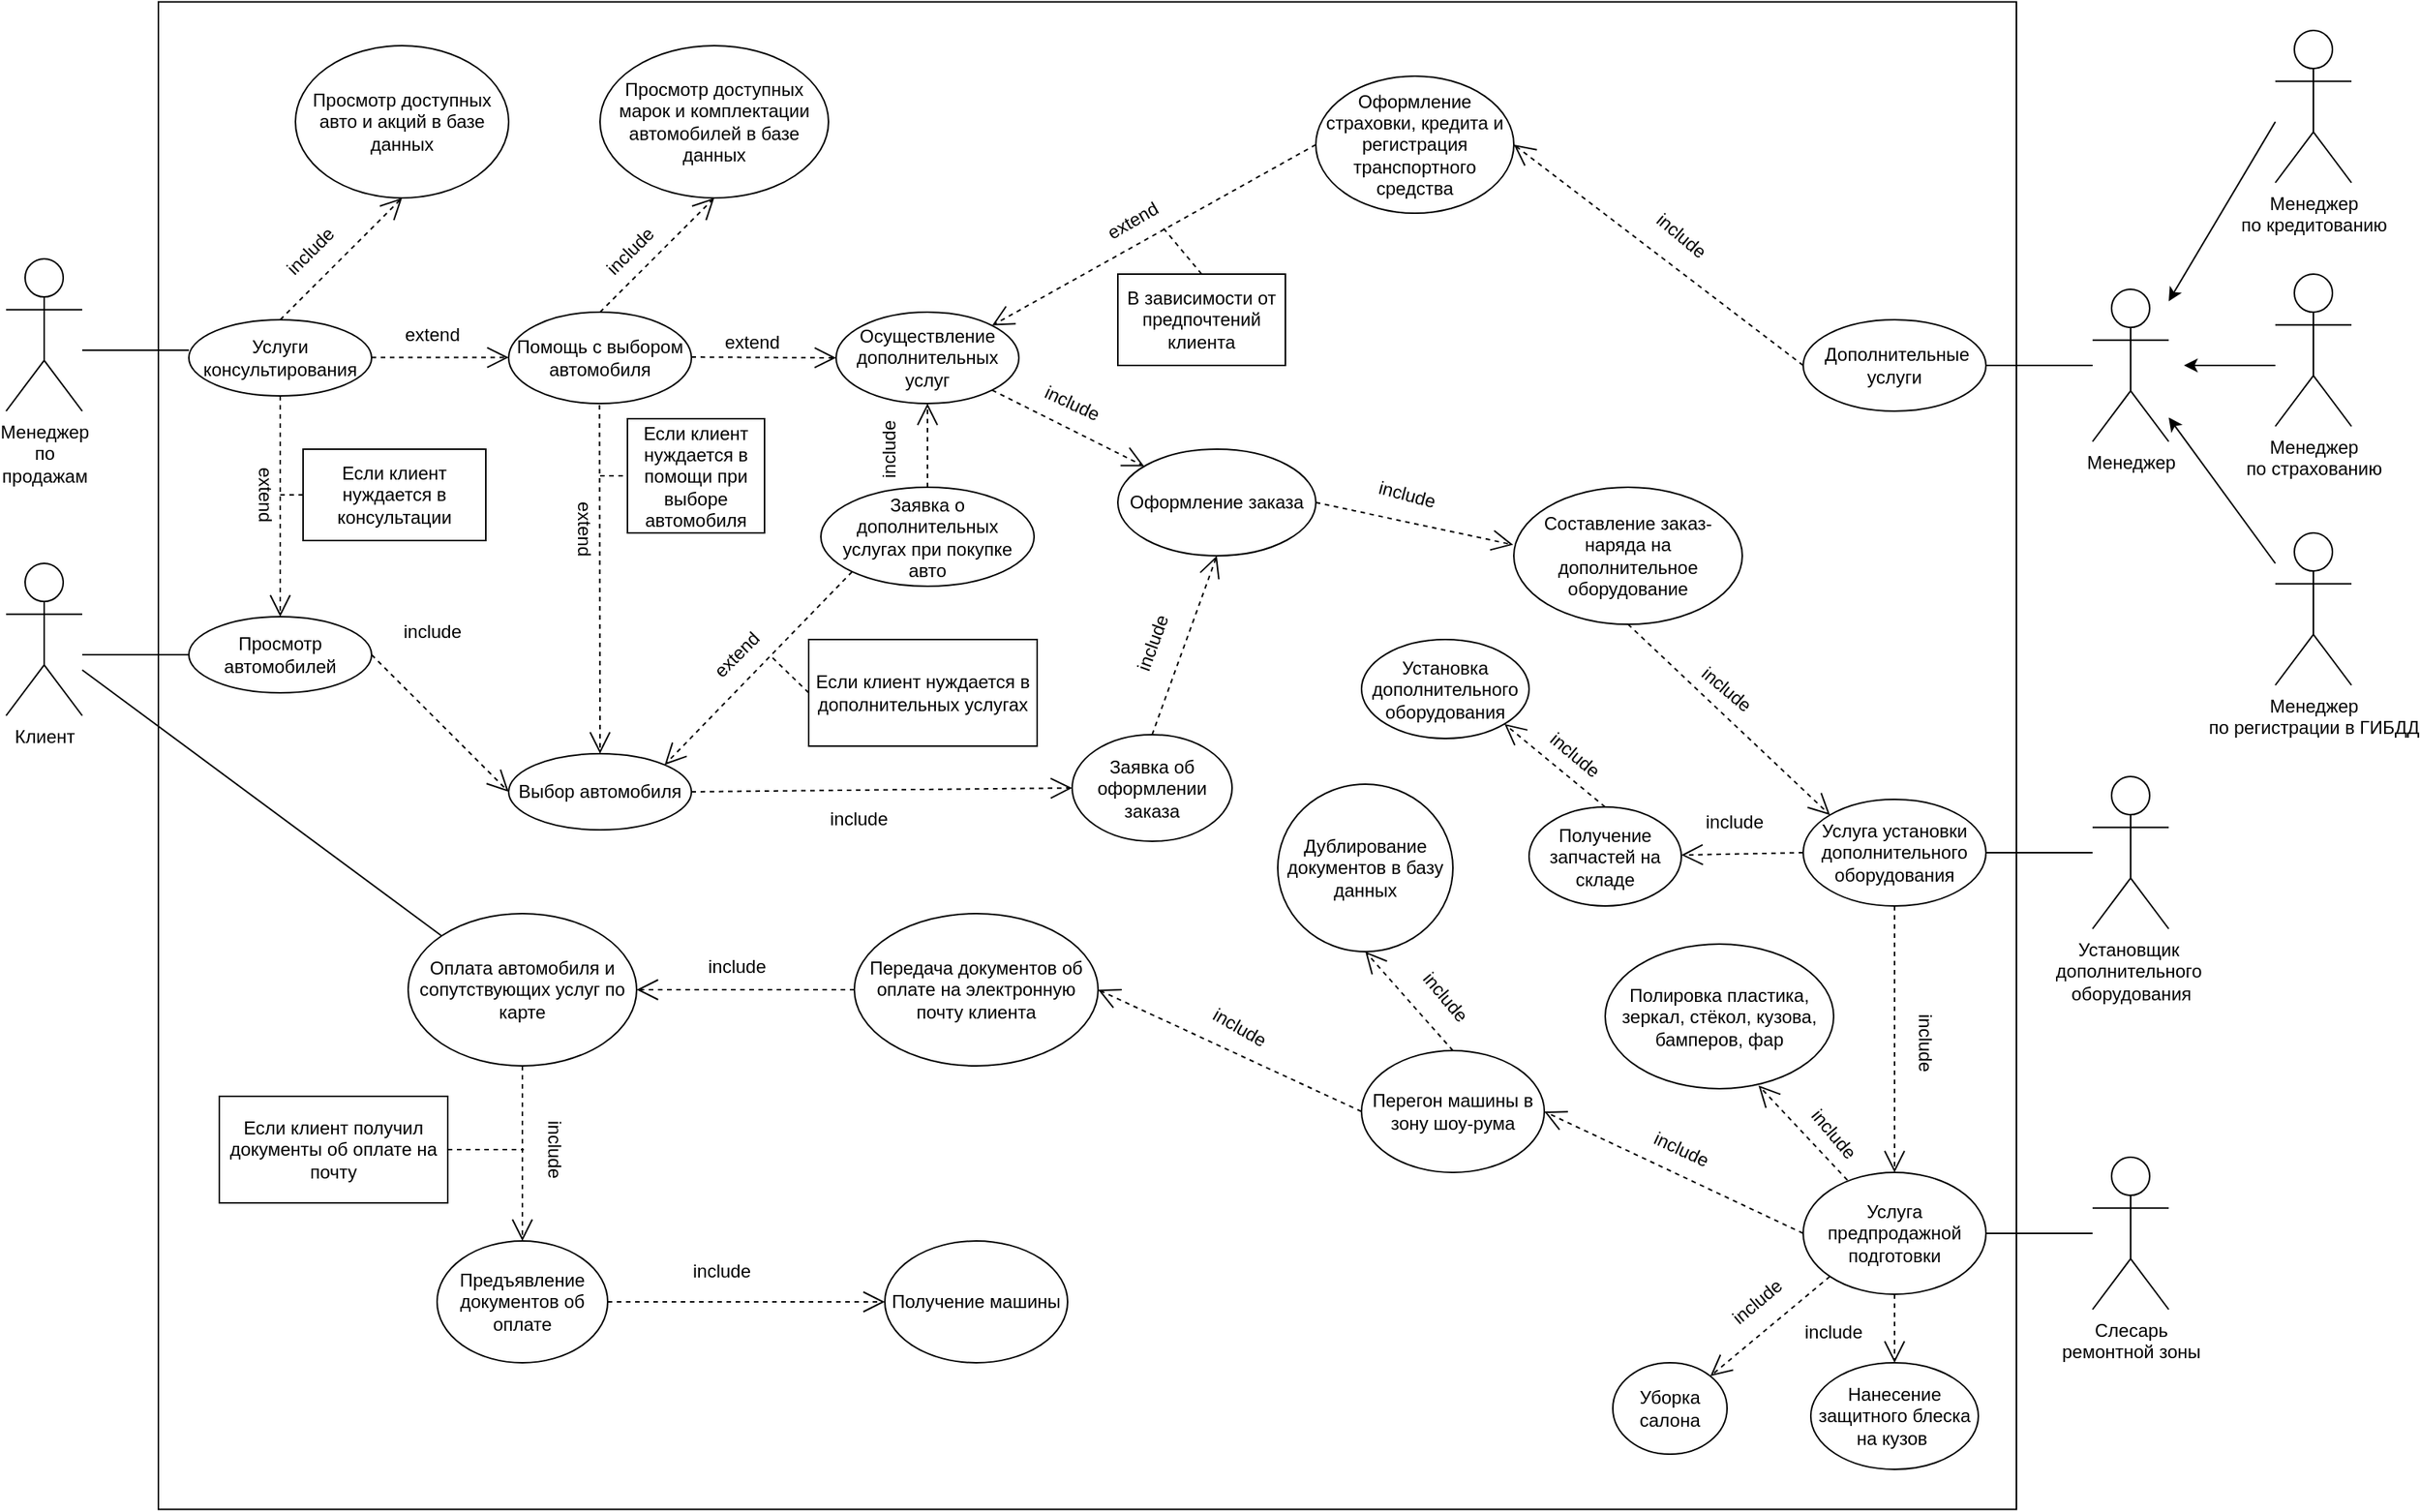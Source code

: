 <mxfile version="20.2.3" type="device"><diagram id="vG0HOM6vm8aKRtYlBsR3" name="Страница 1"><mxGraphModel dx="1955" dy="1008" grid="1" gridSize="10" guides="1" tooltips="1" connect="1" arrows="1" fold="1" page="1" pageScale="1" pageWidth="827" pageHeight="1169" math="0" shadow="0"><root><mxCell id="0"/><mxCell id="1" parent="0"/><mxCell id="8aWxuHT-0z4HATcARvJ1-2" value="" style="rounded=0;whiteSpace=wrap;html=1;" parent="1" vertex="1"><mxGeometry x="250" y="41.25" width="1220" height="990" as="geometry"/></mxCell><mxCell id="8aWxuHT-0z4HATcARvJ1-3" value="Менеджер&lt;br&gt;&lt;font&gt;по&lt;br&gt;&lt;/font&gt;&lt;font&gt;продажам&lt;/font&gt;" style="shape=umlActor;verticalLabelPosition=bottom;verticalAlign=top;html=1;outlineConnect=0;" parent="1" vertex="1"><mxGeometry x="150" y="210" width="50" height="100" as="geometry"/></mxCell><mxCell id="8aWxuHT-0z4HATcARvJ1-5" value="Клиент&lt;br&gt;" style="shape=umlActor;verticalLabelPosition=bottom;verticalAlign=top;html=1;outlineConnect=0;" parent="1" vertex="1"><mxGeometry x="150" y="410" width="50" height="100" as="geometry"/></mxCell><mxCell id="8aWxuHT-0z4HATcARvJ1-8" value="Слесарь&lt;br&gt;&lt;font&gt;ремонтной зоны&lt;/font&gt;" style="shape=umlActor;verticalLabelPosition=bottom;verticalAlign=top;html=1;outlineConnect=0;" parent="1" vertex="1"><mxGeometry x="1520" y="800" width="50" height="100" as="geometry"/></mxCell><mxCell id="8aWxuHT-0z4HATcARvJ1-10" value="Менеджер" style="shape=umlActor;verticalLabelPosition=bottom;verticalAlign=top;html=1;outlineConnect=0;" parent="1" vertex="1"><mxGeometry x="1520" y="230" width="50" height="100" as="geometry"/></mxCell><mxCell id="8aWxuHT-0z4HATcARvJ1-12" value="Менеджер&lt;br&gt;&lt;font&gt;по кредитованию&lt;/font&gt;" style="shape=umlActor;verticalLabelPosition=bottom;verticalAlign=top;html=1;outlineConnect=0;" parent="1" vertex="1"><mxGeometry x="1640" y="60" width="50" height="100" as="geometry"/></mxCell><mxCell id="8aWxuHT-0z4HATcARvJ1-14" value="Установщик&amp;nbsp;&lt;br&gt;&lt;font&gt;дополнительного&amp;nbsp;&lt;br&gt;&lt;/font&gt;&lt;font&gt;оборудования&lt;/font&gt;" style="shape=umlActor;verticalLabelPosition=bottom;verticalAlign=top;html=1;outlineConnect=0;" parent="1" vertex="1"><mxGeometry x="1520" y="550" width="50" height="100" as="geometry"/></mxCell><mxCell id="8aWxuHT-0z4HATcARvJ1-17" value="Менеджер&lt;br&gt;&lt;font&gt;по страхованию&lt;/font&gt;" style="shape=umlActor;verticalLabelPosition=bottom;verticalAlign=top;html=1;outlineConnect=0;" parent="1" vertex="1"><mxGeometry x="1640" y="220" width="50" height="100" as="geometry"/></mxCell><mxCell id="8aWxuHT-0z4HATcARvJ1-18" value="Менеджер&lt;br&gt;&lt;font&gt;по регистрации в ГИБДД&lt;/font&gt;" style="shape=umlActor;verticalLabelPosition=bottom;verticalAlign=top;html=1;outlineConnect=0;" parent="1" vertex="1"><mxGeometry x="1640" y="390" width="50" height="100" as="geometry"/></mxCell><mxCell id="8aWxuHT-0z4HATcARvJ1-19" value="" style="endArrow=classic;html=1;rounded=0;" parent="1" target="8aWxuHT-0z4HATcARvJ1-10" edge="1"><mxGeometry width="50" height="50" relative="1" as="geometry"><mxPoint x="1640" y="120" as="sourcePoint"/><mxPoint x="1690" y="70" as="targetPoint"/></mxGeometry></mxCell><mxCell id="8aWxuHT-0z4HATcARvJ1-20" value="" style="endArrow=classic;html=1;rounded=0;" parent="1" edge="1"><mxGeometry width="50" height="50" relative="1" as="geometry"><mxPoint x="1640" y="280" as="sourcePoint"/><mxPoint x="1580" y="280" as="targetPoint"/></mxGeometry></mxCell><mxCell id="8aWxuHT-0z4HATcARvJ1-21" value="" style="endArrow=classic;html=1;rounded=0;" parent="1" target="8aWxuHT-0z4HATcARvJ1-10" edge="1"><mxGeometry width="50" height="50" relative="1" as="geometry"><mxPoint x="1640.0" y="410" as="sourcePoint"/><mxPoint x="1570.0" y="535.263" as="targetPoint"/></mxGeometry></mxCell><mxCell id="8aWxuHT-0z4HATcARvJ1-26" value="" style="endArrow=none;html=1;rounded=0;" parent="1" edge="1"><mxGeometry width="50" height="50" relative="1" as="geometry"><mxPoint x="200" y="470" as="sourcePoint"/><mxPoint x="270" y="470" as="targetPoint"/></mxGeometry></mxCell><mxCell id="8aWxuHT-0z4HATcARvJ1-27" value="Просмотр автомобилей" style="ellipse;whiteSpace=wrap;html=1;" parent="1" vertex="1"><mxGeometry x="270" y="445" width="120" height="50" as="geometry"/></mxCell><mxCell id="8aWxuHT-0z4HATcARvJ1-28" value="" style="endArrow=none;html=1;rounded=0;" parent="1" edge="1"><mxGeometry width="50" height="50" relative="1" as="geometry"><mxPoint x="200" y="270" as="sourcePoint"/><mxPoint x="270" y="270" as="targetPoint"/></mxGeometry></mxCell><mxCell id="8aWxuHT-0z4HATcARvJ1-29" value="Услуги консультирования" style="ellipse;whiteSpace=wrap;html=1;" parent="1" vertex="1"><mxGeometry x="270" y="250" width="120" height="50" as="geometry"/></mxCell><mxCell id="8aWxuHT-0z4HATcARvJ1-34" value="" style="endArrow=open;endFill=1;endSize=12;html=1;rounded=0;dashed=1;entryX=0.5;entryY=0;entryDx=0;entryDy=0;" parent="1" target="8aWxuHT-0z4HATcARvJ1-27" edge="1"><mxGeometry width="160" relative="1" as="geometry"><mxPoint x="330" y="300" as="sourcePoint"/><mxPoint x="490" y="290" as="targetPoint"/></mxGeometry></mxCell><mxCell id="8aWxuHT-0z4HATcARvJ1-37" value="extend" style="text;html=1;strokeColor=none;fillColor=none;align=center;verticalAlign=middle;whiteSpace=wrap;rounded=0;rotation=90;" parent="1" vertex="1"><mxGeometry x="290" y="350" width="60" height="30" as="geometry"/></mxCell><mxCell id="8aWxuHT-0z4HATcARvJ1-40" value="Просмотр доступных авто и акций в базе данных" style="ellipse;whiteSpace=wrap;html=1;" parent="1" vertex="1"><mxGeometry x="340" y="70" width="140" height="100" as="geometry"/></mxCell><mxCell id="8aWxuHT-0z4HATcARvJ1-42" value="" style="endArrow=none;dashed=1;html=1;rounded=0;entryX=0;entryY=0.5;entryDx=0;entryDy=0;" parent="1" target="8aWxuHT-0z4HATcARvJ1-43" edge="1"><mxGeometry width="50" height="50" relative="1" as="geometry"><mxPoint x="330" y="365" as="sourcePoint"/><mxPoint x="380" y="320" as="targetPoint"/></mxGeometry></mxCell><mxCell id="8aWxuHT-0z4HATcARvJ1-43" value="Если клиент нуждается в консультации" style="rounded=0;whiteSpace=wrap;html=1;" parent="1" vertex="1"><mxGeometry x="345" y="335" width="120" height="60" as="geometry"/></mxCell><mxCell id="8aWxuHT-0z4HATcARvJ1-44" value="" style="endArrow=open;endFill=1;endSize=12;html=1;rounded=0;dashed=1;entryX=0.5;entryY=1;entryDx=0;entryDy=0;exitX=0.5;exitY=0;exitDx=0;exitDy=0;" parent="1" source="8aWxuHT-0z4HATcARvJ1-29" target="8aWxuHT-0z4HATcARvJ1-40" edge="1"><mxGeometry width="160" relative="1" as="geometry"><mxPoint x="479.63" y="180.0" as="sourcePoint"/><mxPoint x="479.63" y="325" as="targetPoint"/></mxGeometry></mxCell><mxCell id="IDijE4isK97_U7Gmwz5U-1" value="include" style="text;html=1;strokeColor=none;fillColor=none;align=center;verticalAlign=middle;whiteSpace=wrap;rounded=0;rotation=-45;" parent="1" vertex="1"><mxGeometry x="320" y="190" width="60" height="30" as="geometry"/></mxCell><mxCell id="IDijE4isK97_U7Gmwz5U-2" value="Выбор автомобиля" style="ellipse;whiteSpace=wrap;html=1;" parent="1" vertex="1"><mxGeometry x="480" y="535" width="120" height="50" as="geometry"/></mxCell><mxCell id="IDijE4isK97_U7Gmwz5U-4" value="" style="endArrow=open;endFill=1;endSize=12;html=1;rounded=0;dashed=1;exitX=0.5;exitY=1;exitDx=0;exitDy=0;entryX=0;entryY=0.5;entryDx=0;entryDy=0;" parent="1" target="IDijE4isK97_U7Gmwz5U-2" edge="1"><mxGeometry width="160" relative="1" as="geometry"><mxPoint x="390" y="470" as="sourcePoint"/><mxPoint x="315" y="550" as="targetPoint"/></mxGeometry></mxCell><mxCell id="IDijE4isK97_U7Gmwz5U-5" value="include" style="text;html=1;strokeColor=none;fillColor=none;align=center;verticalAlign=middle;whiteSpace=wrap;rounded=0;rotation=0;" parent="1" vertex="1"><mxGeometry x="400" y="440" width="60" height="30" as="geometry"/></mxCell><mxCell id="IDijE4isK97_U7Gmwz5U-6" value="" style="endArrow=open;endFill=1;endSize=12;html=1;rounded=0;dashed=1;exitX=0.5;exitY=1;exitDx=0;exitDy=0;entryX=0;entryY=0.5;entryDx=0;entryDy=0;" parent="1" edge="1"><mxGeometry width="160" relative="1" as="geometry"><mxPoint x="390" y="274.79" as="sourcePoint"/><mxPoint x="480" y="274.79" as="targetPoint"/></mxGeometry></mxCell><mxCell id="IDijE4isK97_U7Gmwz5U-7" value="extend" style="text;html=1;strokeColor=none;fillColor=none;align=center;verticalAlign=middle;whiteSpace=wrap;rounded=0;rotation=0;" parent="1" vertex="1"><mxGeometry x="400" y="245" width="60" height="30" as="geometry"/></mxCell><mxCell id="IDijE4isK97_U7Gmwz5U-8" value="" style="endArrow=open;endFill=1;endSize=12;html=1;rounded=0;dashed=1;entryX=0.5;entryY=0;entryDx=0;entryDy=0;" parent="1" target="IDijE4isK97_U7Gmwz5U-2" edge="1"><mxGeometry width="160" relative="1" as="geometry"><mxPoint x="539.64" y="300" as="sourcePoint"/><mxPoint x="539.64" y="445" as="targetPoint"/></mxGeometry></mxCell><mxCell id="IDijE4isK97_U7Gmwz5U-9" value="Помощь с выбором автомобиля" style="ellipse;whiteSpace=wrap;html=1;" parent="1" vertex="1"><mxGeometry x="480" y="245" width="120" height="60" as="geometry"/></mxCell><mxCell id="IDijE4isK97_U7Gmwz5U-10" value="extend" style="text;html=1;strokeColor=none;fillColor=none;align=center;verticalAlign=middle;whiteSpace=wrap;rounded=0;rotation=90;" parent="1" vertex="1"><mxGeometry x="500" y="372.5" width="60" height="30" as="geometry"/></mxCell><mxCell id="IDijE4isK97_U7Gmwz5U-11" value="" style="endArrow=none;dashed=1;html=1;rounded=0;entryX=0;entryY=0.5;entryDx=0;entryDy=0;" parent="1" target="IDijE4isK97_U7Gmwz5U-13" edge="1"><mxGeometry width="50" height="50" relative="1" as="geometry"><mxPoint x="540" y="352.5" as="sourcePoint"/><mxPoint x="560" y="282.5" as="targetPoint"/></mxGeometry></mxCell><mxCell id="IDijE4isK97_U7Gmwz5U-13" value="Если клиент нуждается в помощи при выборе автомобиля" style="rounded=0;whiteSpace=wrap;html=1;" parent="1" vertex="1"><mxGeometry x="558" y="315" width="90" height="75" as="geometry"/></mxCell><mxCell id="IDijE4isK97_U7Gmwz5U-16" value="Просмотр доступных марок и комплектации автомобилей в базе данных" style="ellipse;whiteSpace=wrap;html=1;" parent="1" vertex="1"><mxGeometry x="540" y="70" width="150" height="100" as="geometry"/></mxCell><mxCell id="IDijE4isK97_U7Gmwz5U-17" value="" style="endArrow=open;endFill=1;endSize=12;html=1;rounded=0;dashed=1;entryX=0.5;entryY=1;entryDx=0;entryDy=0;exitX=0.5;exitY=0;exitDx=0;exitDy=0;" parent="1" source="IDijE4isK97_U7Gmwz5U-9" target="IDijE4isK97_U7Gmwz5U-16" edge="1"><mxGeometry width="160" relative="1" as="geometry"><mxPoint x="615" y="160" as="sourcePoint"/><mxPoint x="540" y="240" as="targetPoint"/></mxGeometry></mxCell><mxCell id="IDijE4isK97_U7Gmwz5U-18" value="include" style="text;html=1;strokeColor=none;fillColor=none;align=center;verticalAlign=middle;whiteSpace=wrap;rounded=0;rotation=-45;" parent="1" vertex="1"><mxGeometry x="530" y="190" width="60" height="30" as="geometry"/></mxCell><mxCell id="IDijE4isK97_U7Gmwz5U-19" value="Заявка о дополнительных услугах при покупке авто" style="ellipse;whiteSpace=wrap;html=1;" parent="1" vertex="1"><mxGeometry x="685" y="360" width="140" height="65" as="geometry"/></mxCell><mxCell id="IDijE4isK97_U7Gmwz5U-20" value="" style="endArrow=open;endFill=1;endSize=12;html=1;rounded=0;dashed=1;exitX=0;exitY=1;exitDx=0;exitDy=0;entryX=1;entryY=0;entryDx=0;entryDy=0;startArrow=none;" parent="1" source="IDijE4isK97_U7Gmwz5U-19" target="IDijE4isK97_U7Gmwz5U-2" edge="1"><mxGeometry width="160" relative="1" as="geometry"><mxPoint x="600" y="470" as="sourcePoint"/><mxPoint x="690" y="470" as="targetPoint"/></mxGeometry></mxCell><mxCell id="IDijE4isK97_U7Gmwz5U-24" value="" style="endArrow=open;endFill=1;endSize=12;html=1;rounded=0;dashed=1;exitX=0.5;exitY=1;exitDx=0;exitDy=0;entryX=0;entryY=0.5;entryDx=0;entryDy=0;" parent="1" target="IDijE4isK97_U7Gmwz5U-26" edge="1"><mxGeometry width="160" relative="1" as="geometry"><mxPoint x="600" y="274.53" as="sourcePoint"/><mxPoint x="690" y="274.53" as="targetPoint"/></mxGeometry></mxCell><mxCell id="IDijE4isK97_U7Gmwz5U-25" value="extend" style="text;html=1;strokeColor=none;fillColor=none;align=center;verticalAlign=middle;whiteSpace=wrap;rounded=0;rotation=0;" parent="1" vertex="1"><mxGeometry x="610" y="250" width="60" height="30" as="geometry"/></mxCell><mxCell id="IDijE4isK97_U7Gmwz5U-26" value="Осуществление дополнительных услуг" style="ellipse;whiteSpace=wrap;html=1;" parent="1" vertex="1"><mxGeometry x="695" y="245" width="120" height="60" as="geometry"/></mxCell><mxCell id="IDijE4isK97_U7Gmwz5U-29" value="" style="endArrow=open;endFill=1;endSize=12;html=1;rounded=0;dashed=1;exitX=0;exitY=0.5;exitDx=0;exitDy=0;entryX=1;entryY=0.5;entryDx=0;entryDy=0;" parent="1" source="IDijE4isK97_U7Gmwz5U-31" target="IDijE4isK97_U7Gmwz5U-36" edge="1"><mxGeometry width="160" relative="1" as="geometry"><mxPoint x="815" y="274.13" as="sourcePoint"/><mxPoint x="910.0" y="274.6" as="targetPoint"/></mxGeometry></mxCell><mxCell id="IDijE4isK97_U7Gmwz5U-30" value="" style="endArrow=none;html=1;rounded=0;" parent="1" edge="1"><mxGeometry width="50" height="50" relative="1" as="geometry"><mxPoint x="1450" y="280" as="sourcePoint"/><mxPoint x="1520" y="280" as="targetPoint"/></mxGeometry></mxCell><mxCell id="IDijE4isK97_U7Gmwz5U-31" value="&amp;nbsp;Дополнительные услуги" style="ellipse;whiteSpace=wrap;html=1;" parent="1" vertex="1"><mxGeometry x="1330" y="250" width="120" height="60" as="geometry"/></mxCell><mxCell id="IDijE4isK97_U7Gmwz5U-36" value="Оформление страховки, кредита и регистрация транспортного средства" style="ellipse;whiteSpace=wrap;html=1;" parent="1" vertex="1"><mxGeometry x="1010" y="90" width="130" height="90" as="geometry"/></mxCell><mxCell id="IDijE4isK97_U7Gmwz5U-56" value="include" style="text;html=1;strokeColor=none;fillColor=none;align=center;verticalAlign=middle;whiteSpace=wrap;rounded=0;rotation=40;" parent="1" vertex="1"><mxGeometry x="1220" y="180" width="60" height="30" as="geometry"/></mxCell><mxCell id="IDijE4isK97_U7Gmwz5U-57" value="" style="endArrow=open;endFill=1;endSize=12;html=1;rounded=0;dashed=1;exitX=0;exitY=0.5;exitDx=0;exitDy=0;entryX=1;entryY=0;entryDx=0;entryDy=0;" parent="1" source="IDijE4isK97_U7Gmwz5U-36" target="IDijE4isK97_U7Gmwz5U-26" edge="1"><mxGeometry width="160" relative="1" as="geometry"><mxPoint x="1070" y="280.0" as="sourcePoint"/><mxPoint x="990.0" y="280.0" as="targetPoint"/></mxGeometry></mxCell><mxCell id="IDijE4isK97_U7Gmwz5U-59" value="extend" style="text;html=1;strokeColor=none;fillColor=none;align=center;verticalAlign=middle;whiteSpace=wrap;rounded=0;rotation=-30;" parent="1" vertex="1"><mxGeometry x="860" y="170" width="60" height="30" as="geometry"/></mxCell><mxCell id="IDijE4isK97_U7Gmwz5U-63" value="" style="endArrow=none;dashed=1;html=1;rounded=0;entryX=0.5;entryY=0;entryDx=0;entryDy=0;" parent="1" target="IDijE4isK97_U7Gmwz5U-64" edge="1"><mxGeometry width="50" height="50" relative="1" as="geometry"><mxPoint x="910" y="190.0" as="sourcePoint"/><mxPoint x="940" y="190.0" as="targetPoint"/></mxGeometry></mxCell><mxCell id="IDijE4isK97_U7Gmwz5U-64" value="В зависимости от предпочтений клиента" style="rounded=0;whiteSpace=wrap;html=1;" parent="1" vertex="1"><mxGeometry x="880" y="220" width="110" height="60" as="geometry"/></mxCell><mxCell id="IDijE4isK97_U7Gmwz5U-65" value="" style="endArrow=open;endFill=1;endSize=12;html=1;rounded=0;dashed=1;exitX=1;exitY=1;exitDx=0;exitDy=0;" parent="1" source="IDijE4isK97_U7Gmwz5U-26" target="IDijE4isK97_U7Gmwz5U-98" edge="1"><mxGeometry width="160" relative="1" as="geometry"><mxPoint x="815" y="300" as="sourcePoint"/><mxPoint x="900" y="310" as="targetPoint"/></mxGeometry></mxCell><mxCell id="IDijE4isK97_U7Gmwz5U-66" value="Составление заказ-наряда на дополнительное оборудование" style="ellipse;whiteSpace=wrap;html=1;" parent="1" vertex="1"><mxGeometry x="1140" y="360" width="150" height="90" as="geometry"/></mxCell><mxCell id="IDijE4isK97_U7Gmwz5U-67" value="" style="endArrow=none;html=1;rounded=0;exitX=1;exitY=0.5;exitDx=0;exitDy=0;" parent="1" source="IDijE4isK97_U7Gmwz5U-68" edge="1"><mxGeometry width="50" height="50" relative="1" as="geometry"><mxPoint x="1470" y="600" as="sourcePoint"/><mxPoint x="1520" y="600" as="targetPoint"/></mxGeometry></mxCell><mxCell id="IDijE4isK97_U7Gmwz5U-68" value="Услуга установки дополнительного оборудования" style="ellipse;whiteSpace=wrap;html=1;" parent="1" vertex="1"><mxGeometry x="1330" y="565" width="120" height="70" as="geometry"/></mxCell><mxCell id="IDijE4isK97_U7Gmwz5U-70" value="" style="endArrow=open;endFill=1;endSize=12;html=1;rounded=0;dashed=1;exitX=0.5;exitY=1;exitDx=0;exitDy=0;entryX=0;entryY=0;entryDx=0;entryDy=0;" parent="1" source="IDijE4isK97_U7Gmwz5U-66" target="IDijE4isK97_U7Gmwz5U-68" edge="1"><mxGeometry width="160" relative="1" as="geometry"><mxPoint x="1129.996" y="428.103" as="sourcePoint"/><mxPoint x="1382.57" y="481.89" as="targetPoint"/></mxGeometry></mxCell><mxCell id="IDijE4isK97_U7Gmwz5U-71" value="include" style="text;html=1;strokeColor=none;fillColor=none;align=center;verticalAlign=middle;whiteSpace=wrap;rounded=0;rotation=40;" parent="1" vertex="1"><mxGeometry x="1250" y="477.5" width="60" height="30" as="geometry"/></mxCell><mxCell id="IDijE4isK97_U7Gmwz5U-72" value="" style="endArrow=open;endFill=1;endSize=12;html=1;rounded=0;dashed=1;exitX=0;exitY=0.5;exitDx=0;exitDy=0;" parent="1" source="IDijE4isK97_U7Gmwz5U-68" target="IDijE4isK97_U7Gmwz5U-73" edge="1"><mxGeometry width="160" relative="1" as="geometry"><mxPoint x="1065" y="650" as="sourcePoint"/><mxPoint x="1330" y="990" as="targetPoint"/></mxGeometry></mxCell><mxCell id="IDijE4isK97_U7Gmwz5U-73" value="Получение запчастей на складе" style="ellipse;whiteSpace=wrap;html=1;" parent="1" vertex="1"><mxGeometry x="1150" y="570" width="100" height="65" as="geometry"/></mxCell><mxCell id="IDijE4isK97_U7Gmwz5U-74" value="include" style="text;html=1;strokeColor=none;fillColor=none;align=center;verticalAlign=middle;whiteSpace=wrap;rounded=0;rotation=0;" parent="1" vertex="1"><mxGeometry x="1255" y="565" width="60" height="30" as="geometry"/></mxCell><mxCell id="IDijE4isK97_U7Gmwz5U-75" value="Установка дополнительного оборудования" style="ellipse;whiteSpace=wrap;html=1;" parent="1" vertex="1"><mxGeometry x="1040" y="460" width="110" height="65" as="geometry"/></mxCell><mxCell id="IDijE4isK97_U7Gmwz5U-77" value="" style="endArrow=open;endFill=1;endSize=12;html=1;rounded=0;dashed=1;exitX=0.5;exitY=0;exitDx=0;exitDy=0;entryX=1;entryY=1;entryDx=0;entryDy=0;" parent="1" source="IDijE4isK97_U7Gmwz5U-73" target="IDijE4isK97_U7Gmwz5U-75" edge="1"><mxGeometry width="160" relative="1" as="geometry"><mxPoint x="1320" y="910" as="sourcePoint"/><mxPoint x="1320" y="975" as="targetPoint"/></mxGeometry></mxCell><mxCell id="IDijE4isK97_U7Gmwz5U-79" value="include" style="text;html=1;strokeColor=none;fillColor=none;align=center;verticalAlign=middle;whiteSpace=wrap;rounded=0;rotation=40;" parent="1" vertex="1"><mxGeometry x="1150" y="522.5" width="60" height="27.5" as="geometry"/></mxCell><mxCell id="IDijE4isK97_U7Gmwz5U-84" value="Услуга предпродажной подготовки" style="ellipse;whiteSpace=wrap;html=1;" parent="1" vertex="1"><mxGeometry x="1330" y="810" width="120" height="80" as="geometry"/></mxCell><mxCell id="IDijE4isK97_U7Gmwz5U-87" value="" style="endArrow=none;html=1;rounded=0;exitX=1;exitY=0.5;exitDx=0;exitDy=0;" parent="1" source="IDijE4isK97_U7Gmwz5U-84" target="8aWxuHT-0z4HATcARvJ1-8" edge="1"><mxGeometry width="50" height="50" relative="1" as="geometry"><mxPoint x="1430.0" y="900" as="sourcePoint"/><mxPoint x="1500" y="900" as="targetPoint"/></mxGeometry></mxCell><mxCell id="IDijE4isK97_U7Gmwz5U-88" value="" style="endArrow=open;endFill=1;endSize=12;html=1;rounded=0;dashed=1;exitX=0.5;exitY=1;exitDx=0;exitDy=0;entryX=0.5;entryY=0;entryDx=0;entryDy=0;" parent="1" source="IDijE4isK97_U7Gmwz5U-68" target="IDijE4isK97_U7Gmwz5U-84" edge="1"><mxGeometry width="160" relative="1" as="geometry"><mxPoint x="1315" y="680" as="sourcePoint"/><mxPoint x="1580" y="850" as="targetPoint"/></mxGeometry></mxCell><mxCell id="IDijE4isK97_U7Gmwz5U-92" value="extend" style="text;html=1;strokeColor=none;fillColor=none;align=center;verticalAlign=middle;whiteSpace=wrap;rounded=0;rotation=-45;" parent="1" vertex="1"><mxGeometry x="600" y="455" width="60" height="30" as="geometry"/></mxCell><mxCell id="IDijE4isK97_U7Gmwz5U-97" value="include" style="text;html=1;strokeColor=none;fillColor=none;align=center;verticalAlign=middle;whiteSpace=wrap;rounded=0;rotation=25;" parent="1" vertex="1"><mxGeometry x="820" y="290" width="60" height="30" as="geometry"/></mxCell><mxCell id="IDijE4isK97_U7Gmwz5U-98" value="Оформление заказа" style="ellipse;whiteSpace=wrap;html=1;" parent="1" vertex="1"><mxGeometry x="880" y="335" width="130" height="70" as="geometry"/></mxCell><mxCell id="IDijE4isK97_U7Gmwz5U-99" value="Заявка об оформлении заказа" style="ellipse;whiteSpace=wrap;html=1;" parent="1" vertex="1"><mxGeometry x="850" y="522.5" width="105" height="70" as="geometry"/></mxCell><mxCell id="IDijE4isK97_U7Gmwz5U-101" value="" style="endArrow=open;endFill=1;endSize=12;html=1;rounded=0;dashed=1;exitX=1;exitY=0.5;exitDx=0;exitDy=0;entryX=0;entryY=0.5;entryDx=0;entryDy=0;" parent="1" source="IDijE4isK97_U7Gmwz5U-2" target="IDijE4isK97_U7Gmwz5U-99" edge="1"><mxGeometry width="160" relative="1" as="geometry"><mxPoint x="617.43" y="585" as="sourcePoint"/><mxPoint x="820.004" y="710.251" as="targetPoint"/></mxGeometry></mxCell><mxCell id="IDijE4isK97_U7Gmwz5U-102" value="include" style="text;html=1;strokeColor=none;fillColor=none;align=center;verticalAlign=middle;whiteSpace=wrap;rounded=0;rotation=0;" parent="1" vertex="1"><mxGeometry x="680" y="562.5" width="60" height="30" as="geometry"/></mxCell><mxCell id="IDijE4isK97_U7Gmwz5U-103" value="" style="endArrow=open;endFill=1;endSize=12;html=1;rounded=0;dashed=1;exitX=0.5;exitY=0;exitDx=0;exitDy=0;entryX=0.5;entryY=1;entryDx=0;entryDy=0;" parent="1" source="IDijE4isK97_U7Gmwz5U-99" target="IDijE4isK97_U7Gmwz5U-98" edge="1"><mxGeometry width="160" relative="1" as="geometry"><mxPoint x="860.0" y="510" as="sourcePoint"/><mxPoint x="1050.0" y="507.5" as="targetPoint"/></mxGeometry></mxCell><mxCell id="IDijE4isK97_U7Gmwz5U-104" value="" style="endArrow=open;endFill=1;endSize=12;html=1;rounded=0;dashed=1;exitX=1;exitY=0.5;exitDx=0;exitDy=0;entryX=-0.003;entryY=0.42;entryDx=0;entryDy=0;entryPerimeter=0;" parent="1" source="IDijE4isK97_U7Gmwz5U-98" target="IDijE4isK97_U7Gmwz5U-66" edge="1"><mxGeometry width="160" relative="1" as="geometry"><mxPoint x="1040" y="417.7" as="sourcePoint"/><mxPoint x="1096.627" y="289.996" as="targetPoint"/></mxGeometry></mxCell><mxCell id="IDijE4isK97_U7Gmwz5U-105" value="include" style="text;html=1;strokeColor=none;fillColor=none;align=center;verticalAlign=middle;whiteSpace=wrap;rounded=0;rotation=15;" parent="1" vertex="1"><mxGeometry x="1040" y="350" width="60" height="30" as="geometry"/></mxCell><mxCell id="IDijE4isK97_U7Gmwz5U-107" value="include" style="text;html=1;strokeColor=none;fillColor=none;align=center;verticalAlign=middle;whiteSpace=wrap;rounded=0;rotation=-70;" parent="1" vertex="1"><mxGeometry x="872.5" y="447.5" width="60" height="30" as="geometry"/></mxCell><mxCell id="XDmxFhjcQicYiPU4EFz4-1" value="Уборка салона" style="ellipse;whiteSpace=wrap;html=1;" parent="1" vertex="1"><mxGeometry x="1205" y="935" width="75" height="60" as="geometry"/></mxCell><mxCell id="XDmxFhjcQicYiPU4EFz4-2" value="Полировка пластика, зеркал, стёкол, кузова, бамперов, фар" style="ellipse;whiteSpace=wrap;html=1;" parent="1" vertex="1"><mxGeometry x="1200" y="660" width="150" height="95" as="geometry"/></mxCell><mxCell id="XDmxFhjcQicYiPU4EFz4-3" value="Нанесение защитного блеска на кузов&amp;nbsp;" style="ellipse;whiteSpace=wrap;html=1;" parent="1" vertex="1"><mxGeometry x="1335" y="935" width="110" height="70" as="geometry"/></mxCell><mxCell id="XDmxFhjcQicYiPU4EFz4-4" value="include" style="text;html=1;strokeColor=none;fillColor=none;align=center;verticalAlign=middle;whiteSpace=wrap;rounded=0;rotation=90;" parent="1" vertex="1"><mxGeometry x="1380" y="710" width="60" height="30" as="geometry"/></mxCell><mxCell id="XDmxFhjcQicYiPU4EFz4-5" value="include" style="text;html=1;strokeColor=none;fillColor=none;align=center;verticalAlign=middle;whiteSpace=wrap;rounded=0;rotation=0;" parent="1" vertex="1"><mxGeometry x="1320" y="900" width="60" height="30" as="geometry"/></mxCell><mxCell id="XDmxFhjcQicYiPU4EFz4-7" value="" style="endArrow=open;endFill=1;endSize=12;html=1;rounded=0;dashed=1;exitX=0.242;exitY=0.063;exitDx=0;exitDy=0;exitPerimeter=0;entryX=0.671;entryY=0.977;entryDx=0;entryDy=0;entryPerimeter=0;" parent="1" source="IDijE4isK97_U7Gmwz5U-84" target="XDmxFhjcQicYiPU4EFz4-2" edge="1"><mxGeometry width="160" relative="1" as="geometry"><mxPoint x="1335.81" y="820" as="sourcePoint"/><mxPoint x="1270.001" y="765.302" as="targetPoint"/></mxGeometry></mxCell><mxCell id="XDmxFhjcQicYiPU4EFz4-8" value="" style="endArrow=open;endFill=1;endSize=12;html=1;rounded=0;dashed=1;exitX=0.5;exitY=1;exitDx=0;exitDy=0;entryX=0.5;entryY=0;entryDx=0;entryDy=0;" parent="1" source="IDijE4isK97_U7Gmwz5U-84" target="XDmxFhjcQicYiPU4EFz4-3" edge="1"><mxGeometry width="160" relative="1" as="geometry"><mxPoint x="1313.39" y="922.23" as="sourcePoint"/><mxPoint x="1255" y="860.005" as="targetPoint"/></mxGeometry></mxCell><mxCell id="XDmxFhjcQicYiPU4EFz4-9" value="" style="endArrow=open;endFill=1;endSize=12;html=1;rounded=0;dashed=1;exitX=0;exitY=1;exitDx=0;exitDy=0;entryX=1;entryY=0;entryDx=0;entryDy=0;" parent="1" source="IDijE4isK97_U7Gmwz5U-84" target="XDmxFhjcQicYiPU4EFz4-1" edge="1"><mxGeometry width="160" relative="1" as="geometry"><mxPoint x="1320" y="890" as="sourcePoint"/><mxPoint x="1261.61" y="827.775" as="targetPoint"/></mxGeometry></mxCell><mxCell id="XDmxFhjcQicYiPU4EFz4-10" value="include" style="text;html=1;strokeColor=none;fillColor=none;align=center;verticalAlign=middle;whiteSpace=wrap;rounded=0;rotation=-40;" parent="1" vertex="1"><mxGeometry x="1270" y="880" width="60" height="30" as="geometry"/></mxCell><mxCell id="XDmxFhjcQicYiPU4EFz4-11" value="include" style="text;html=1;strokeColor=none;fillColor=none;align=center;verticalAlign=middle;whiteSpace=wrap;rounded=0;rotation=50;" parent="1" vertex="1"><mxGeometry x="1320" y="770" width="60" height="30" as="geometry"/></mxCell><mxCell id="XDmxFhjcQicYiPU4EFz4-12" value="Перегон машины в зону шоу-рума" style="ellipse;whiteSpace=wrap;html=1;" parent="1" vertex="1"><mxGeometry x="1040" y="730" width="120" height="80" as="geometry"/></mxCell><mxCell id="XDmxFhjcQicYiPU4EFz4-13" value="" style="endArrow=open;endFill=1;endSize=12;html=1;rounded=0;dashed=1;exitX=0;exitY=0.5;exitDx=0;exitDy=0;entryX=1;entryY=0.5;entryDx=0;entryDy=0;" parent="1" source="IDijE4isK97_U7Gmwz5U-84" target="XDmxFhjcQicYiPU4EFz4-12" edge="1"><mxGeometry width="160" relative="1" as="geometry"><mxPoint x="1298.734" y="790.004" as="sourcePoint"/><mxPoint x="1219.998" y="855.365" as="targetPoint"/></mxGeometry></mxCell><mxCell id="XDmxFhjcQicYiPU4EFz4-15" value="" style="endArrow=open;endFill=1;endSize=12;html=1;rounded=0;dashed=1;exitX=0.5;exitY=0;exitDx=0;exitDy=0;entryX=0.5;entryY=1;entryDx=0;entryDy=0;" parent="1" source="XDmxFhjcQicYiPU4EFz4-12" target="XDmxFhjcQicYiPU4EFz4-16" edge="1"><mxGeometry width="160" relative="1" as="geometry"><mxPoint x="1018.734" y="770.004" as="sourcePoint"/><mxPoint x="940" y="830" as="targetPoint"/></mxGeometry></mxCell><mxCell id="XDmxFhjcQicYiPU4EFz4-16" value="Дублирование документов в базу данных" style="ellipse;whiteSpace=wrap;html=1;" parent="1" vertex="1"><mxGeometry x="985" y="555" width="115" height="110" as="geometry"/></mxCell><mxCell id="XDmxFhjcQicYiPU4EFz4-17" value="include" style="text;html=1;strokeColor=none;fillColor=none;align=center;verticalAlign=middle;whiteSpace=wrap;rounded=0;rotation=25;" parent="1" vertex="1"><mxGeometry x="1220" y="780" width="60" height="30" as="geometry"/></mxCell><mxCell id="XDmxFhjcQicYiPU4EFz4-18" value="include" style="text;html=1;strokeColor=none;fillColor=none;align=center;verticalAlign=middle;whiteSpace=wrap;rounded=0;rotation=50;" parent="1" vertex="1"><mxGeometry x="1065" y="680" width="60" height="30" as="geometry"/></mxCell><mxCell id="XDmxFhjcQicYiPU4EFz4-19" value="Передача документов об оплате на электронную почту клиента" style="ellipse;whiteSpace=wrap;html=1;" parent="1" vertex="1"><mxGeometry x="707" y="640" width="160" height="100" as="geometry"/></mxCell><mxCell id="XDmxFhjcQicYiPU4EFz4-20" value="" style="endArrow=open;endFill=1;endSize=12;html=1;rounded=0;dashed=1;exitX=0;exitY=0.5;exitDx=0;exitDy=0;entryX=1;entryY=0.5;entryDx=0;entryDy=0;" parent="1" source="XDmxFhjcQicYiPU4EFz4-12" target="XDmxFhjcQicYiPU4EFz4-19" edge="1"><mxGeometry width="160" relative="1" as="geometry"><mxPoint x="1110" y="740" as="sourcePoint"/><mxPoint x="1052.5" y="675" as="targetPoint"/></mxGeometry></mxCell><mxCell id="XDmxFhjcQicYiPU4EFz4-21" value="include" style="text;html=1;strokeColor=none;fillColor=none;align=center;verticalAlign=middle;whiteSpace=wrap;rounded=0;rotation=30;" parent="1" vertex="1"><mxGeometry x="930" y="700" width="60" height="30" as="geometry"/></mxCell><mxCell id="h2pxPKq6FprWc1WYrb4e-2" value="include" style="text;html=1;strokeColor=none;fillColor=none;align=center;verticalAlign=middle;whiteSpace=wrap;rounded=0;rotation=-90;" parent="1" vertex="1"><mxGeometry x="700" y="320" width="60" height="30" as="geometry"/></mxCell><mxCell id="h2pxPKq6FprWc1WYrb4e-3" value="" style="endArrow=open;endFill=1;endSize=12;html=1;rounded=0;dashed=1;entryX=0.5;entryY=1;entryDx=0;entryDy=0;exitX=0.5;exitY=0;exitDx=0;exitDy=0;" parent="1" source="IDijE4isK97_U7Gmwz5U-19" target="IDijE4isK97_U7Gmwz5U-26" edge="1"><mxGeometry width="160" relative="1" as="geometry"><mxPoint x="750" y="352.2" as="sourcePoint"/><mxPoint x="845.0" y="352.67" as="targetPoint"/></mxGeometry></mxCell><mxCell id="IDijE4isK97_U7Gmwz5U-23" value="Если клиент нуждается в дополнительных услугах" style="rounded=0;whiteSpace=wrap;html=1;" parent="1" vertex="1"><mxGeometry x="677" y="460" width="150" height="70" as="geometry"/></mxCell><mxCell id="h2pxPKq6FprWc1WYrb4e-5" value="" style="endArrow=none;dashed=1;html=1;rounded=0;entryX=0.75;entryY=1;entryDx=0;entryDy=0;exitX=0;exitY=0.5;exitDx=0;exitDy=0;" parent="1" source="IDijE4isK97_U7Gmwz5U-23" target="IDijE4isK97_U7Gmwz5U-92" edge="1"><mxGeometry width="50" height="50" relative="1" as="geometry"><mxPoint x="550" y="362.5" as="sourcePoint"/><mxPoint x="568" y="362.5" as="targetPoint"/></mxGeometry></mxCell><mxCell id="h2pxPKq6FprWc1WYrb4e-6" value="" style="endArrow=none;html=1;rounded=0;exitX=0;exitY=0;exitDx=0;exitDy=0;" parent="1" source="h2pxPKq6FprWc1WYrb4e-7" edge="1"><mxGeometry width="50" height="50" relative="1" as="geometry"><mxPoint x="970" y="590" as="sourcePoint"/><mxPoint x="200" y="480" as="targetPoint"/></mxGeometry></mxCell><mxCell id="h2pxPKq6FprWc1WYrb4e-7" value="Оплата автомобиля и сопутствующих услуг по карте" style="ellipse;whiteSpace=wrap;html=1;" parent="1" vertex="1"><mxGeometry x="414" y="640" width="150" height="100" as="geometry"/></mxCell><mxCell id="h2pxPKq6FprWc1WYrb4e-8" value="Предъявление документов об оплате" style="ellipse;whiteSpace=wrap;html=1;" parent="1" vertex="1"><mxGeometry x="433" y="855" width="112" height="80" as="geometry"/></mxCell><mxCell id="h2pxPKq6FprWc1WYrb4e-10" value="include" style="text;html=1;strokeColor=none;fillColor=none;align=center;verticalAlign=middle;whiteSpace=wrap;rounded=0;rotation=90;" parent="1" vertex="1"><mxGeometry x="480" y="780" width="60" height="30" as="geometry"/></mxCell><mxCell id="h2pxPKq6FprWc1WYrb4e-11" value="" style="endArrow=none;dashed=1;html=1;rounded=0;exitX=1;exitY=0.5;exitDx=0;exitDy=0;" parent="1" source="h2pxPKq6FprWc1WYrb4e-12" edge="1"><mxGeometry width="50" height="50" relative="1" as="geometry"><mxPoint x="335.89" y="727.5" as="sourcePoint"/><mxPoint x="490" y="795" as="targetPoint"/></mxGeometry></mxCell><mxCell id="h2pxPKq6FprWc1WYrb4e-12" value="Если клиент получил документы об оплате на почту" style="rounded=0;whiteSpace=wrap;html=1;" parent="1" vertex="1"><mxGeometry x="290" y="760" width="150" height="70" as="geometry"/></mxCell><mxCell id="h2pxPKq6FprWc1WYrb4e-13" value="" style="endArrow=open;endFill=1;endSize=12;html=1;rounded=0;dashed=1;exitX=1;exitY=0.5;exitDx=0;exitDy=0;entryX=0;entryY=0.5;entryDx=0;entryDy=0;" parent="1" source="h2pxPKq6FprWc1WYrb4e-8" target="h2pxPKq6FprWc1WYrb4e-15" edge="1"><mxGeometry width="160" relative="1" as="geometry"><mxPoint x="690.0" y="740.0" as="sourcePoint"/><mxPoint x="850.0" y="740.0" as="targetPoint"/></mxGeometry></mxCell><mxCell id="h2pxPKq6FprWc1WYrb4e-14" value="include" style="text;html=1;strokeColor=none;fillColor=none;align=center;verticalAlign=middle;whiteSpace=wrap;rounded=0;rotation=0;" parent="1" vertex="1"><mxGeometry x="590" y="860" width="60" height="30" as="geometry"/></mxCell><mxCell id="h2pxPKq6FprWc1WYrb4e-15" value="Получение машины" style="ellipse;whiteSpace=wrap;html=1;" parent="1" vertex="1"><mxGeometry x="727" y="855" width="120" height="80" as="geometry"/></mxCell><mxCell id="KBcB1iyAYkRmZKFuxAZ5-1" value="" style="endArrow=open;endFill=1;endSize=12;html=1;rounded=0;dashed=1;exitX=0;exitY=0.5;exitDx=0;exitDy=0;entryX=1;entryY=0.5;entryDx=0;entryDy=0;" edge="1" parent="1" source="XDmxFhjcQicYiPU4EFz4-19" target="h2pxPKq6FprWc1WYrb4e-7"><mxGeometry width="160" relative="1" as="geometry"><mxPoint x="670" y="690" as="sourcePoint"/><mxPoint x="497" y="610" as="targetPoint"/></mxGeometry></mxCell><mxCell id="KBcB1iyAYkRmZKFuxAZ5-2" value="include" style="text;html=1;strokeColor=none;fillColor=none;align=center;verticalAlign=middle;whiteSpace=wrap;rounded=0;rotation=0;" vertex="1" parent="1"><mxGeometry x="600" y="660" width="60" height="30" as="geometry"/></mxCell><mxCell id="KBcB1iyAYkRmZKFuxAZ5-3" value="" style="endArrow=open;endFill=1;endSize=12;html=1;rounded=0;dashed=1;exitX=0.5;exitY=1;exitDx=0;exitDy=0;entryX=0.5;entryY=0;entryDx=0;entryDy=0;" edge="1" parent="1" source="h2pxPKq6FprWc1WYrb4e-7" target="h2pxPKq6FprWc1WYrb4e-8"><mxGeometry width="160" relative="1" as="geometry"><mxPoint x="460" y="755" as="sourcePoint"/><mxPoint x="317.0" y="755" as="targetPoint"/></mxGeometry></mxCell></root></mxGraphModel></diagram></mxfile>